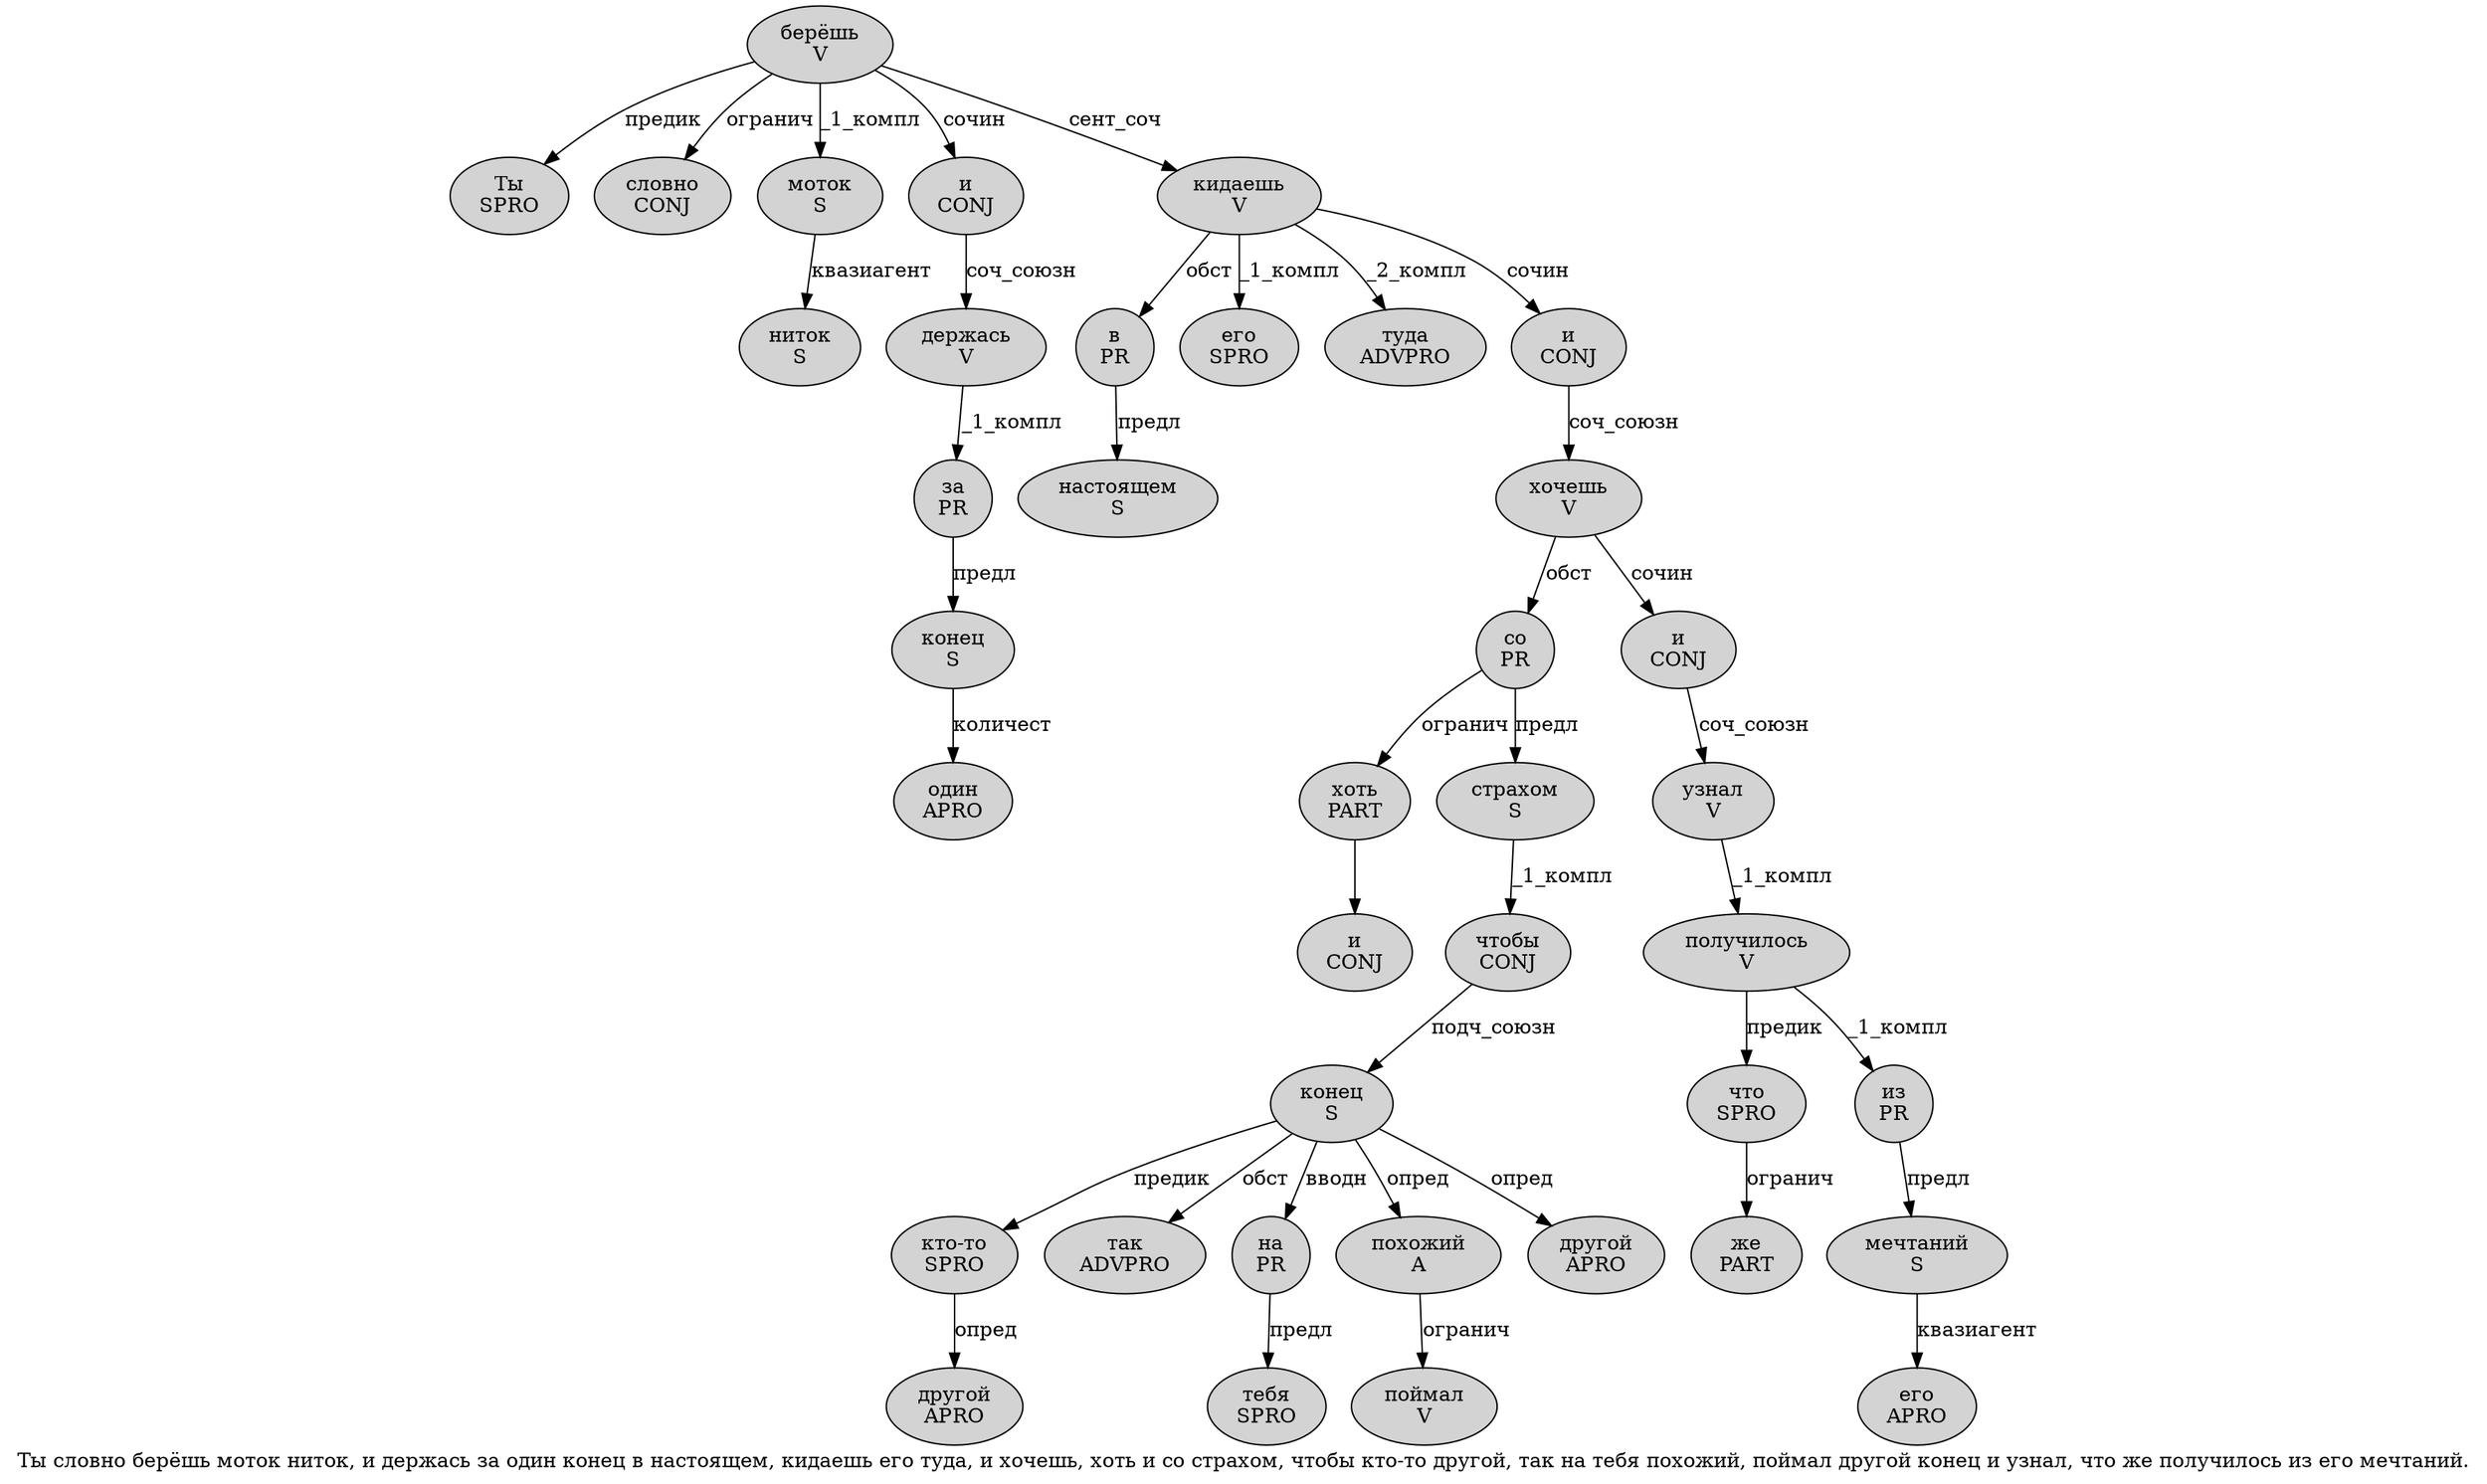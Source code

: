digraph SENTENCE_2068 {
	graph [label="Ты словно берёшь моток ниток, и держась за один конец в настоящем, кидаешь его туда, и хочешь, хоть и со страхом, чтобы кто-то другой, так на тебя похожий, поймал другой конец и узнал, что же получилось из его мечтаний."]
	node [style=filled]
		0 [label="Ты
SPRO" color="" fillcolor=lightgray penwidth=1 shape=ellipse]
		1 [label="словно
CONJ" color="" fillcolor=lightgray penwidth=1 shape=ellipse]
		2 [label="берёшь
V" color="" fillcolor=lightgray penwidth=1 shape=ellipse]
		3 [label="моток
S" color="" fillcolor=lightgray penwidth=1 shape=ellipse]
		4 [label="ниток
S" color="" fillcolor=lightgray penwidth=1 shape=ellipse]
		6 [label="и
CONJ" color="" fillcolor=lightgray penwidth=1 shape=ellipse]
		7 [label="держась
V" color="" fillcolor=lightgray penwidth=1 shape=ellipse]
		8 [label="за
PR" color="" fillcolor=lightgray penwidth=1 shape=ellipse]
		9 [label="один
APRO" color="" fillcolor=lightgray penwidth=1 shape=ellipse]
		10 [label="конец
S" color="" fillcolor=lightgray penwidth=1 shape=ellipse]
		11 [label="в
PR" color="" fillcolor=lightgray penwidth=1 shape=ellipse]
		12 [label="настоящем
S" color="" fillcolor=lightgray penwidth=1 shape=ellipse]
		14 [label="кидаешь
V" color="" fillcolor=lightgray penwidth=1 shape=ellipse]
		15 [label="его
SPRO" color="" fillcolor=lightgray penwidth=1 shape=ellipse]
		16 [label="туда
ADVPRO" color="" fillcolor=lightgray penwidth=1 shape=ellipse]
		18 [label="и
CONJ" color="" fillcolor=lightgray penwidth=1 shape=ellipse]
		19 [label="хочешь
V" color="" fillcolor=lightgray penwidth=1 shape=ellipse]
		21 [label="хоть
PART" color="" fillcolor=lightgray penwidth=1 shape=ellipse]
		22 [label="и
CONJ" color="" fillcolor=lightgray penwidth=1 shape=ellipse]
		23 [label="со
PR" color="" fillcolor=lightgray penwidth=1 shape=ellipse]
		24 [label="страхом
S" color="" fillcolor=lightgray penwidth=1 shape=ellipse]
		26 [label="чтобы
CONJ" color="" fillcolor=lightgray penwidth=1 shape=ellipse]
		27 [label="кто-то
SPRO" color="" fillcolor=lightgray penwidth=1 shape=ellipse]
		28 [label="другой
APRO" color="" fillcolor=lightgray penwidth=1 shape=ellipse]
		30 [label="так
ADVPRO" color="" fillcolor=lightgray penwidth=1 shape=ellipse]
		31 [label="на
PR" color="" fillcolor=lightgray penwidth=1 shape=ellipse]
		32 [label="тебя
SPRO" color="" fillcolor=lightgray penwidth=1 shape=ellipse]
		33 [label="похожий
A" color="" fillcolor=lightgray penwidth=1 shape=ellipse]
		35 [label="поймал
V" color="" fillcolor=lightgray penwidth=1 shape=ellipse]
		36 [label="другой
APRO" color="" fillcolor=lightgray penwidth=1 shape=ellipse]
		37 [label="конец
S" color="" fillcolor=lightgray penwidth=1 shape=ellipse]
		38 [label="и
CONJ" color="" fillcolor=lightgray penwidth=1 shape=ellipse]
		39 [label="узнал
V" color="" fillcolor=lightgray penwidth=1 shape=ellipse]
		41 [label="что
SPRO" color="" fillcolor=lightgray penwidth=1 shape=ellipse]
		42 [label="же
PART" color="" fillcolor=lightgray penwidth=1 shape=ellipse]
		43 [label="получилось
V" color="" fillcolor=lightgray penwidth=1 shape=ellipse]
		44 [label="из
PR" color="" fillcolor=lightgray penwidth=1 shape=ellipse]
		45 [label="его
APRO" color="" fillcolor=lightgray penwidth=1 shape=ellipse]
		46 [label="мечтаний
S" color="" fillcolor=lightgray penwidth=1 shape=ellipse]
			38 -> 39 [label="соч_союзн"]
			43 -> 41 [label="предик"]
			43 -> 44 [label="_1_компл"]
			27 -> 28 [label="опред"]
			41 -> 42 [label="огранич"]
			46 -> 45 [label="квазиагент"]
			2 -> 0 [label="предик"]
			2 -> 1 [label="огранич"]
			2 -> 3 [label="_1_компл"]
			2 -> 6 [label="сочин"]
			2 -> 14 [label="сент_соч"]
			37 -> 27 [label="предик"]
			37 -> 30 [label="обст"]
			37 -> 31 [label="вводн"]
			37 -> 33 [label="опред"]
			37 -> 36 [label="опред"]
			33 -> 35 [label="огранич"]
			10 -> 9 [label="количест"]
			31 -> 32 [label="предл"]
			44 -> 46 [label="предл"]
			24 -> 26 [label="_1_компл"]
			23 -> 21 [label="огранич"]
			23 -> 24 [label="предл"]
			6 -> 7 [label="соч_союзн"]
			19 -> 23 [label="обст"]
			19 -> 38 [label="сочин"]
			11 -> 12 [label="предл"]
			8 -> 10 [label="предл"]
			26 -> 37 [label="подч_союзн"]
			18 -> 19 [label="соч_союзн"]
			39 -> 43 [label="_1_компл"]
			21 -> 22
			14 -> 11 [label="обст"]
			14 -> 15 [label="_1_компл"]
			14 -> 16 [label="_2_компл"]
			14 -> 18 [label="сочин"]
			7 -> 8 [label="_1_компл"]
			3 -> 4 [label="квазиагент"]
}